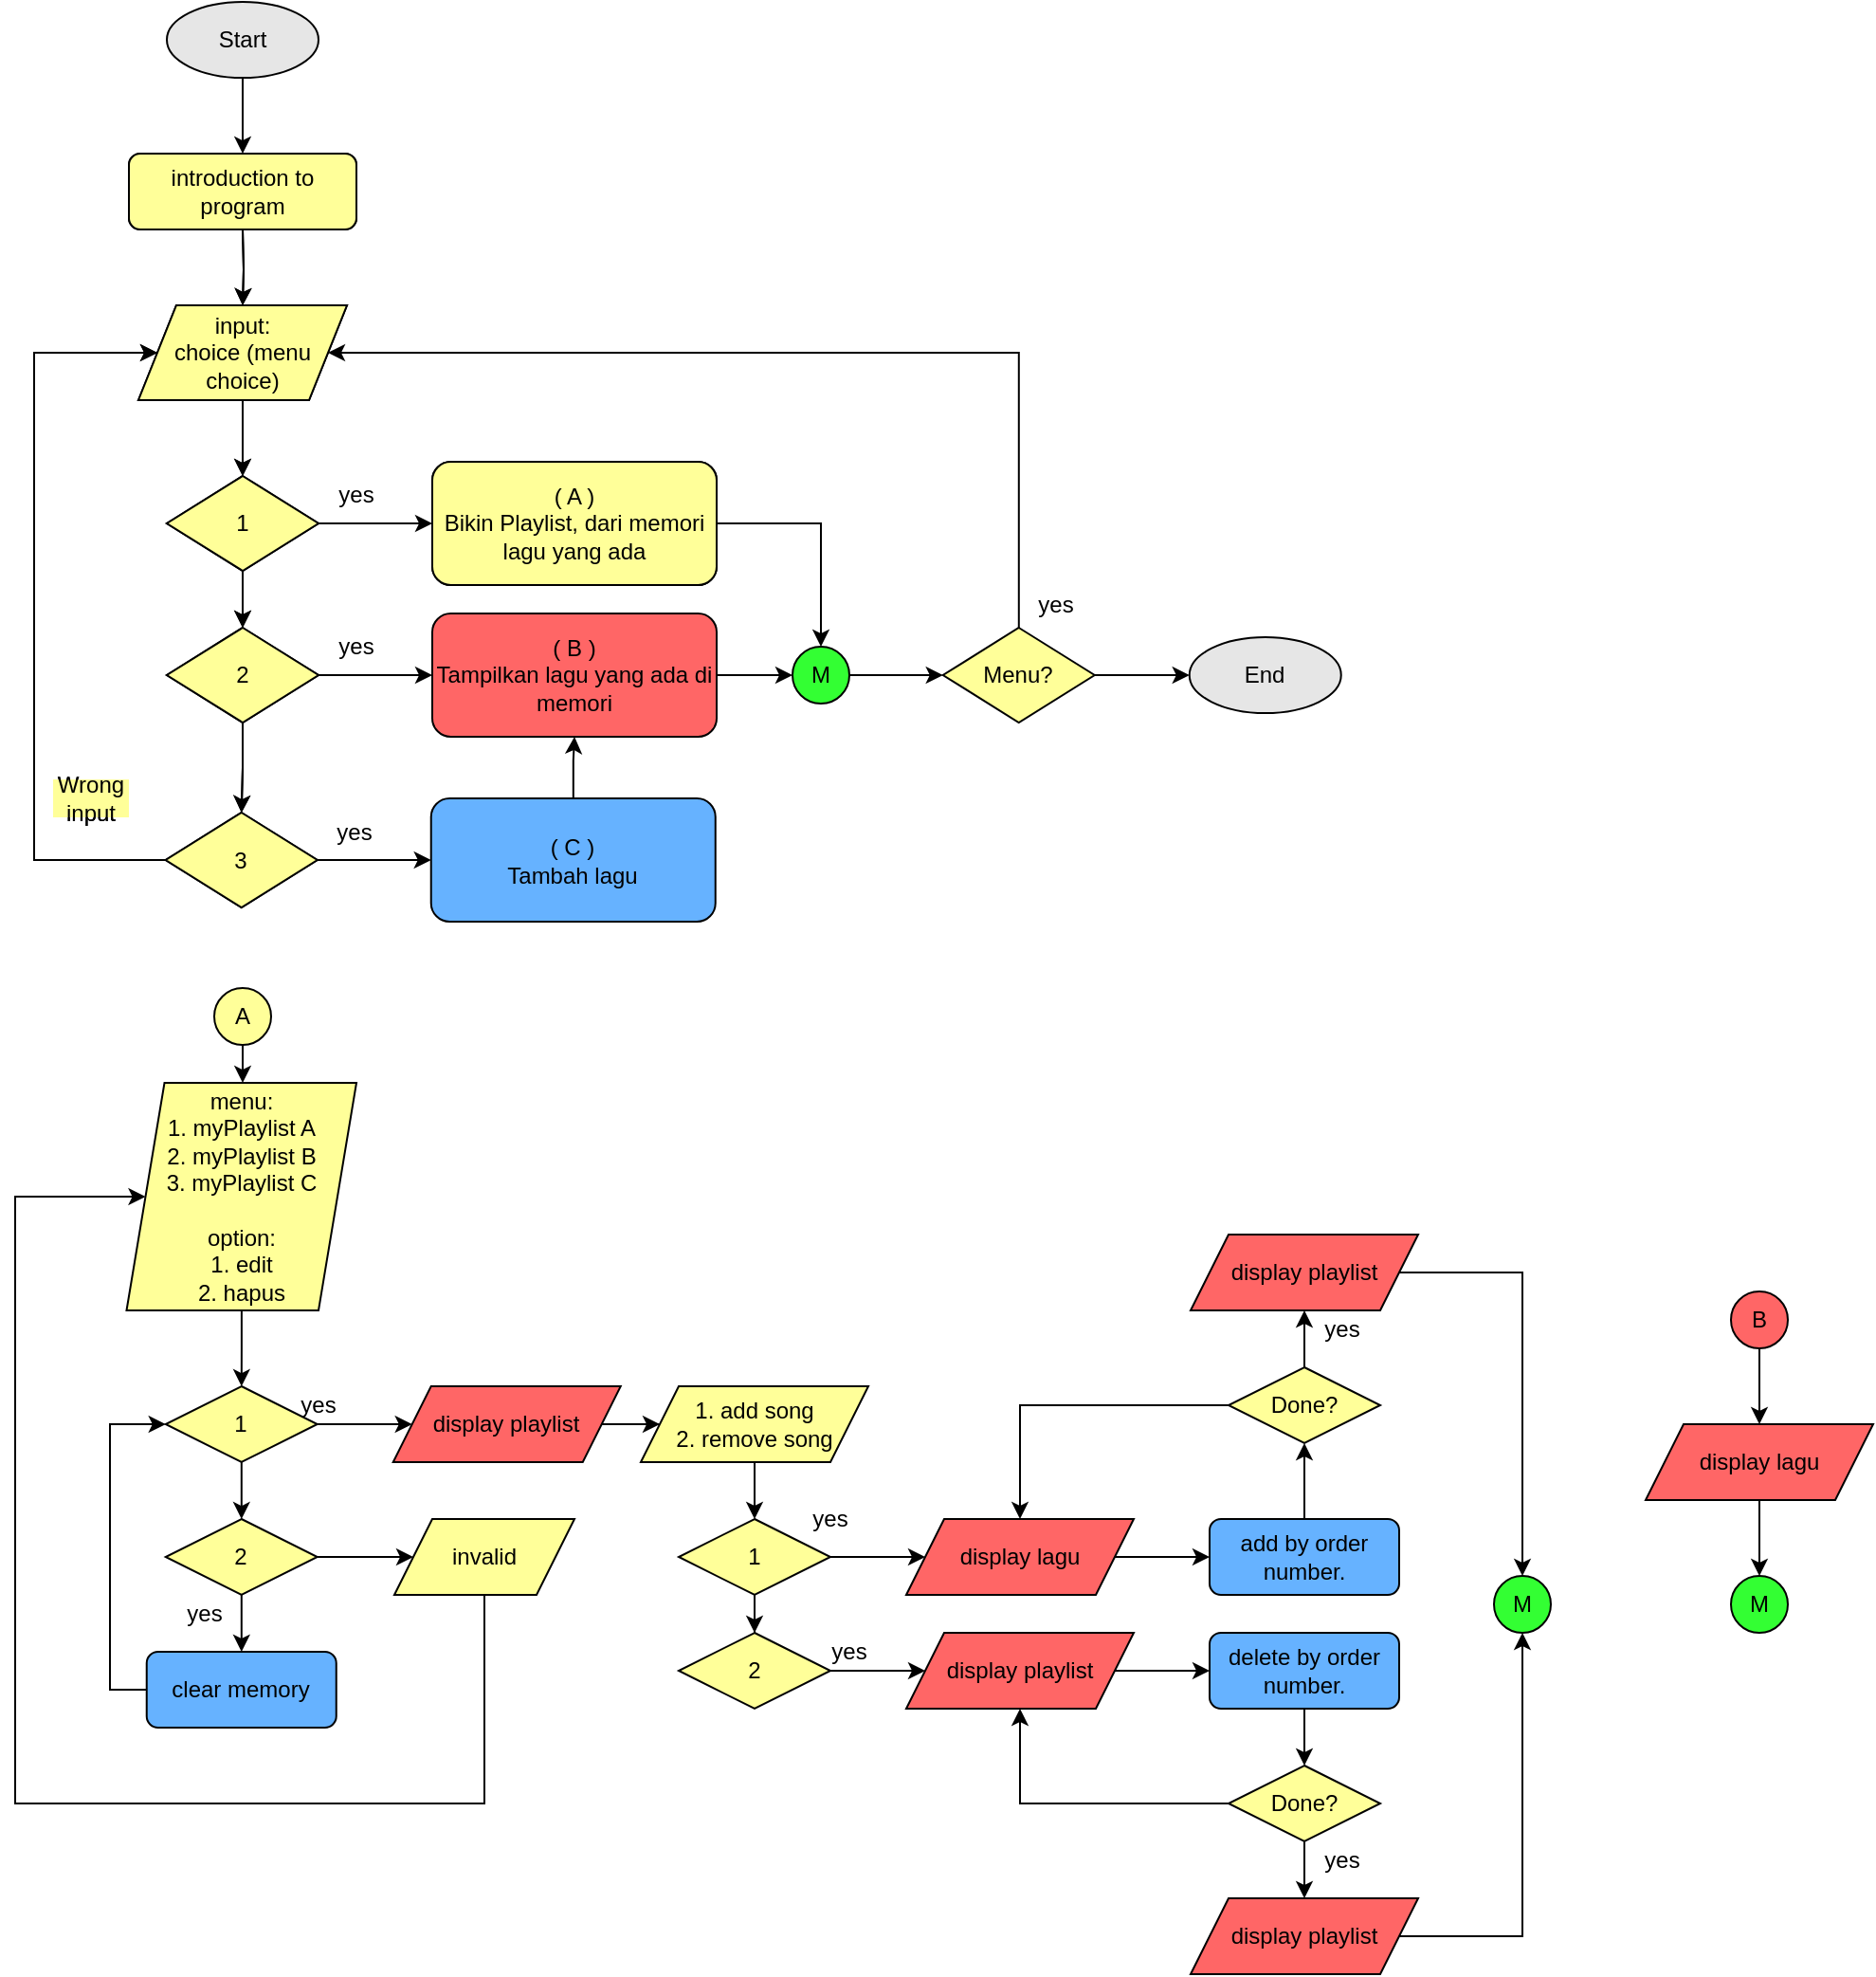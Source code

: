 <mxfile version="14.7.3" type="github">
  <diagram id="aWVC-QR9eLqy2IWsYxHA" name="Page-1">
    <mxGraphModel dx="1955" dy="942" grid="1" gridSize="10" guides="1" tooltips="1" connect="1" arrows="1" fold="1" page="1" pageScale="1" pageWidth="850" pageHeight="1100" math="0" shadow="0">
      <root>
        <mxCell id="0" />
        <mxCell id="1" parent="0" />
        <mxCell id="7IZkJE4yfUbNufuBKW3c-7" value="" style="edgeStyle=orthogonalEdgeStyle;rounded=0;orthogonalLoop=1;jettySize=auto;html=1;" parent="1" source="gzgc5nccffqlDQI2nCD0-1" edge="1">
          <mxGeometry relative="1" as="geometry">
            <mxPoint x="220" y="120" as="targetPoint" />
          </mxGeometry>
        </mxCell>
        <mxCell id="gzgc5nccffqlDQI2nCD0-1" value="Start" style="ellipse;whiteSpace=wrap;html=1;fillColor=#E6E6E6;" parent="1" vertex="1">
          <mxGeometry x="180" y="40" width="80" height="40" as="geometry" />
        </mxCell>
        <mxCell id="gzgc5nccffqlDQI2nCD0-2" value="End" style="ellipse;whiteSpace=wrap;html=1;fillColor=#E6E6E6;" parent="1" vertex="1">
          <mxGeometry x="719.37" y="375" width="80" height="40" as="geometry" />
        </mxCell>
        <mxCell id="7IZkJE4yfUbNufuBKW3c-8" value="" style="edgeStyle=orthogonalEdgeStyle;rounded=0;orthogonalLoop=1;jettySize=auto;html=1;" parent="1" target="7IZkJE4yfUbNufuBKW3c-5" edge="1">
          <mxGeometry relative="1" as="geometry">
            <mxPoint x="220" y="160.0" as="sourcePoint" />
          </mxGeometry>
        </mxCell>
        <mxCell id="7IZkJE4yfUbNufuBKW3c-4" value="introduction to program" style="rounded=1;whiteSpace=wrap;html=1;" parent="1" vertex="1">
          <mxGeometry x="160" y="120" width="120" height="40" as="geometry" />
        </mxCell>
        <mxCell id="7IZkJE4yfUbNufuBKW3c-16" value="" style="edgeStyle=orthogonalEdgeStyle;rounded=0;orthogonalLoop=1;jettySize=auto;html=1;" parent="1" source="7IZkJE4yfUbNufuBKW3c-5" target="7IZkJE4yfUbNufuBKW3c-11" edge="1">
          <mxGeometry relative="1" as="geometry" />
        </mxCell>
        <mxCell id="7IZkJE4yfUbNufuBKW3c-5" value="&lt;div&gt;input:&lt;/div&gt;&lt;div&gt;choice (menu choice)&lt;br&gt;&lt;/div&gt;" style="shape=parallelogram;perimeter=parallelogramPerimeter;whiteSpace=wrap;html=1;fixedSize=1;" parent="1" vertex="1">
          <mxGeometry x="165" y="200" width="110" height="50" as="geometry" />
        </mxCell>
        <mxCell id="7IZkJE4yfUbNufuBKW3c-17" value="" style="edgeStyle=orthogonalEdgeStyle;rounded=0;orthogonalLoop=1;jettySize=auto;html=1;" parent="1" source="7IZkJE4yfUbNufuBKW3c-11" target="7IZkJE4yfUbNufuBKW3c-12" edge="1">
          <mxGeometry relative="1" as="geometry" />
        </mxCell>
        <mxCell id="U4d_zl4pL8MZ5YhkzOWC-3" style="edgeStyle=orthogonalEdgeStyle;rounded=0;orthogonalLoop=1;jettySize=auto;html=1;" edge="1" parent="1" source="7IZkJE4yfUbNufuBKW3c-11" target="U4d_zl4pL8MZ5YhkzOWC-2">
          <mxGeometry relative="1" as="geometry" />
        </mxCell>
        <mxCell id="7IZkJE4yfUbNufuBKW3c-11" value="1" style="rhombus;whiteSpace=wrap;html=1;" parent="1" vertex="1">
          <mxGeometry x="180" y="290" width="80" height="50" as="geometry" />
        </mxCell>
        <mxCell id="U4d_zl4pL8MZ5YhkzOWC-7" style="edgeStyle=orthogonalEdgeStyle;rounded=0;orthogonalLoop=1;jettySize=auto;html=1;entryX=0;entryY=0.5;entryDx=0;entryDy=0;" edge="1" parent="1" source="7IZkJE4yfUbNufuBKW3c-12" target="U4d_zl4pL8MZ5YhkzOWC-6">
          <mxGeometry relative="1" as="geometry" />
        </mxCell>
        <mxCell id="U4d_zl4pL8MZ5YhkzOWC-8" value="" style="edgeStyle=orthogonalEdgeStyle;rounded=0;orthogonalLoop=1;jettySize=auto;html=1;" edge="1" parent="1" source="7IZkJE4yfUbNufuBKW3c-12" target="U4d_zl4pL8MZ5YhkzOWC-5">
          <mxGeometry relative="1" as="geometry" />
        </mxCell>
        <mxCell id="7IZkJE4yfUbNufuBKW3c-12" value="2" style="rhombus;whiteSpace=wrap;html=1;" parent="1" vertex="1">
          <mxGeometry x="180" y="370" width="80" height="50" as="geometry" />
        </mxCell>
        <mxCell id="U4d_zl4pL8MZ5YhkzOWC-13" style="edgeStyle=orthogonalEdgeStyle;rounded=0;orthogonalLoop=1;jettySize=auto;html=1;entryX=1;entryY=0.5;entryDx=0;entryDy=0;" edge="1" parent="1" source="7IZkJE4yfUbNufuBKW3c-13" target="7IZkJE4yfUbNufuBKW3c-5">
          <mxGeometry relative="1" as="geometry">
            <Array as="points">
              <mxPoint x="629" y="225" />
            </Array>
          </mxGeometry>
        </mxCell>
        <mxCell id="U4d_zl4pL8MZ5YhkzOWC-28" style="edgeStyle=orthogonalEdgeStyle;rounded=0;orthogonalLoop=1;jettySize=auto;html=1;" edge="1" parent="1" source="7IZkJE4yfUbNufuBKW3c-13" target="gzgc5nccffqlDQI2nCD0-2">
          <mxGeometry relative="1" as="geometry" />
        </mxCell>
        <mxCell id="7IZkJE4yfUbNufuBKW3c-13" value="Menu?" style="rhombus;whiteSpace=wrap;html=1;fillColor=#FFFF99;" parent="1" vertex="1">
          <mxGeometry x="589.37" y="370" width="80" height="50" as="geometry" />
        </mxCell>
        <mxCell id="U4d_zl4pL8MZ5YhkzOWC-18" style="edgeStyle=orthogonalEdgeStyle;rounded=0;orthogonalLoop=1;jettySize=auto;html=1;entryX=0.5;entryY=0;entryDx=0;entryDy=0;" edge="1" parent="1" source="U4d_zl4pL8MZ5YhkzOWC-2" target="U4d_zl4pL8MZ5YhkzOWC-14">
          <mxGeometry relative="1" as="geometry" />
        </mxCell>
        <mxCell id="U4d_zl4pL8MZ5YhkzOWC-2" value="&lt;div&gt;( A )&lt;br&gt;&lt;/div&gt;&lt;div&gt;Bikin Playlist, dari memori lagu yang ada&lt;/div&gt;" style="rounded=1;whiteSpace=wrap;html=1;fillColor=none;" vertex="1" parent="1">
          <mxGeometry x="320" y="282.5" width="150" height="65" as="geometry" />
        </mxCell>
        <mxCell id="U4d_zl4pL8MZ5YhkzOWC-10" style="edgeStyle=orthogonalEdgeStyle;rounded=0;orthogonalLoop=1;jettySize=auto;html=1;" edge="1" parent="1" source="U4d_zl4pL8MZ5YhkzOWC-5" target="U4d_zl4pL8MZ5YhkzOWC-9">
          <mxGeometry relative="1" as="geometry" />
        </mxCell>
        <mxCell id="U4d_zl4pL8MZ5YhkzOWC-21" style="edgeStyle=orthogonalEdgeStyle;rounded=0;orthogonalLoop=1;jettySize=auto;html=1;entryX=0;entryY=0.5;entryDx=0;entryDy=0;" edge="1" parent="1" source="U4d_zl4pL8MZ5YhkzOWC-5" target="7IZkJE4yfUbNufuBKW3c-5">
          <mxGeometry relative="1" as="geometry">
            <Array as="points">
              <mxPoint x="110" y="492" />
              <mxPoint x="110" y="225" />
            </Array>
          </mxGeometry>
        </mxCell>
        <mxCell id="U4d_zl4pL8MZ5YhkzOWC-5" value="3" style="rhombus;whiteSpace=wrap;html=1;" vertex="1" parent="1">
          <mxGeometry x="179.37" y="467.5" width="80" height="50" as="geometry" />
        </mxCell>
        <mxCell id="U4d_zl4pL8MZ5YhkzOWC-93" value="" style="edgeStyle=orthogonalEdgeStyle;rounded=0;orthogonalLoop=1;jettySize=auto;html=1;" edge="1" parent="1" source="U4d_zl4pL8MZ5YhkzOWC-6" target="U4d_zl4pL8MZ5YhkzOWC-14">
          <mxGeometry relative="1" as="geometry" />
        </mxCell>
        <mxCell id="U4d_zl4pL8MZ5YhkzOWC-6" value="&lt;div&gt;( B )&lt;/div&gt;&lt;div&gt;&lt;div&gt;Tampilkan lagu yang ada di memori&lt;br&gt;&lt;/div&gt;&lt;/div&gt;" style="rounded=1;whiteSpace=wrap;html=1;fillColor=#FF6666;" vertex="1" parent="1">
          <mxGeometry x="320" y="362.5" width="150" height="65" as="geometry" />
        </mxCell>
        <mxCell id="U4d_zl4pL8MZ5YhkzOWC-55" value="" style="edgeStyle=orthogonalEdgeStyle;rounded=0;orthogonalLoop=1;jettySize=auto;html=1;" edge="1" parent="1" source="U4d_zl4pL8MZ5YhkzOWC-9" target="U4d_zl4pL8MZ5YhkzOWC-6">
          <mxGeometry relative="1" as="geometry" />
        </mxCell>
        <mxCell id="U4d_zl4pL8MZ5YhkzOWC-9" value="&lt;div&gt;( C )&lt;br&gt;&lt;/div&gt;&lt;div&gt;Tambah lagu&lt;/div&gt;" style="rounded=1;whiteSpace=wrap;html=1;fillColor=#66B2FF;" vertex="1" parent="1">
          <mxGeometry x="319.37" y="460" width="150" height="65" as="geometry" />
        </mxCell>
        <mxCell id="U4d_zl4pL8MZ5YhkzOWC-95" style="edgeStyle=orthogonalEdgeStyle;rounded=0;orthogonalLoop=1;jettySize=auto;html=1;entryX=0;entryY=0.5;entryDx=0;entryDy=0;" edge="1" parent="1" source="U4d_zl4pL8MZ5YhkzOWC-14" target="7IZkJE4yfUbNufuBKW3c-13">
          <mxGeometry relative="1" as="geometry" />
        </mxCell>
        <mxCell id="U4d_zl4pL8MZ5YhkzOWC-14" value="M" style="ellipse;whiteSpace=wrap;html=1;aspect=fixed;fillColor=#33FF33;" vertex="1" parent="1">
          <mxGeometry x="510" y="380" width="30" height="30" as="geometry" />
        </mxCell>
        <mxCell id="U4d_zl4pL8MZ5YhkzOWC-22" value="Wrong input" style="text;html=1;strokeColor=none;fillColor=none;align=center;verticalAlign=middle;whiteSpace=wrap;rounded=0;" vertex="1" parent="1">
          <mxGeometry x="120" y="450" width="40" height="20" as="geometry" />
        </mxCell>
        <mxCell id="U4d_zl4pL8MZ5YhkzOWC-23" value="yes" style="text;html=1;strokeColor=none;fillColor=none;align=center;verticalAlign=middle;whiteSpace=wrap;rounded=0;" vertex="1" parent="1">
          <mxGeometry x="260" y="290" width="40" height="20" as="geometry" />
        </mxCell>
        <mxCell id="U4d_zl4pL8MZ5YhkzOWC-24" value="yes" style="text;html=1;strokeColor=none;fillColor=none;align=center;verticalAlign=middle;whiteSpace=wrap;rounded=0;" vertex="1" parent="1">
          <mxGeometry x="260" y="370" width="40" height="20" as="geometry" />
        </mxCell>
        <mxCell id="U4d_zl4pL8MZ5YhkzOWC-25" value="yes" style="text;html=1;strokeColor=none;fillColor=none;align=center;verticalAlign=middle;whiteSpace=wrap;rounded=0;" vertex="1" parent="1">
          <mxGeometry x="259.37" y="467.5" width="40" height="20" as="geometry" />
        </mxCell>
        <mxCell id="U4d_zl4pL8MZ5YhkzOWC-26" value="yes" style="text;html=1;strokeColor=none;fillColor=none;align=center;verticalAlign=middle;whiteSpace=wrap;rounded=0;" vertex="1" parent="1">
          <mxGeometry x="629.37" y="347.5" width="40" height="20" as="geometry" />
        </mxCell>
        <mxCell id="U4d_zl4pL8MZ5YhkzOWC-33" value="" style="edgeStyle=orthogonalEdgeStyle;rounded=0;orthogonalLoop=1;jettySize=auto;html=1;" edge="1" parent="1" source="U4d_zl4pL8MZ5YhkzOWC-29" target="U4d_zl4pL8MZ5YhkzOWC-32">
          <mxGeometry relative="1" as="geometry" />
        </mxCell>
        <mxCell id="U4d_zl4pL8MZ5YhkzOWC-29" value="A" style="ellipse;whiteSpace=wrap;html=1;aspect=fixed;fillColor=#FFFF99;" vertex="1" parent="1">
          <mxGeometry x="205" y="560" width="30" height="30" as="geometry" />
        </mxCell>
        <mxCell id="U4d_zl4pL8MZ5YhkzOWC-102" value="" style="edgeStyle=orthogonalEdgeStyle;rounded=0;orthogonalLoop=1;jettySize=auto;html=1;" edge="1" parent="1" source="U4d_zl4pL8MZ5YhkzOWC-30" target="U4d_zl4pL8MZ5YhkzOWC-101">
          <mxGeometry relative="1" as="geometry" />
        </mxCell>
        <mxCell id="U4d_zl4pL8MZ5YhkzOWC-30" value="B" style="ellipse;whiteSpace=wrap;html=1;aspect=fixed;fillColor=#FF6666;" vertex="1" parent="1">
          <mxGeometry x="1005" y="720" width="30" height="30" as="geometry" />
        </mxCell>
        <mxCell id="U4d_zl4pL8MZ5YhkzOWC-36" value="" style="edgeStyle=orthogonalEdgeStyle;rounded=0;orthogonalLoop=1;jettySize=auto;html=1;" edge="1" parent="1" source="U4d_zl4pL8MZ5YhkzOWC-32" target="U4d_zl4pL8MZ5YhkzOWC-34">
          <mxGeometry relative="1" as="geometry" />
        </mxCell>
        <mxCell id="U4d_zl4pL8MZ5YhkzOWC-32" value="&lt;div&gt;menu:&lt;/div&gt;&lt;div&gt;1. myPlaylist A&lt;/div&gt;&lt;div&gt;2. myPlaylist B&lt;br&gt;&lt;div&gt;3. myPlaylist C&lt;/div&gt;&lt;div&gt;&lt;br&gt;&lt;/div&gt;&lt;div&gt;option:&lt;/div&gt;&lt;div&gt;1. edit&lt;/div&gt;&lt;div&gt;2. hapus&lt;br&gt;&lt;/div&gt;&lt;/div&gt;" style="shape=parallelogram;perimeter=parallelogramPerimeter;whiteSpace=wrap;html=1;fixedSize=1;fillColor=#FFFF99;" vertex="1" parent="1">
          <mxGeometry x="158.75" y="610" width="121.25" height="120" as="geometry" />
        </mxCell>
        <mxCell id="U4d_zl4pL8MZ5YhkzOWC-37" value="" style="edgeStyle=orthogonalEdgeStyle;rounded=0;orthogonalLoop=1;jettySize=auto;html=1;" edge="1" parent="1" source="U4d_zl4pL8MZ5YhkzOWC-34" target="U4d_zl4pL8MZ5YhkzOWC-35">
          <mxGeometry relative="1" as="geometry" />
        </mxCell>
        <mxCell id="U4d_zl4pL8MZ5YhkzOWC-59" value="" style="edgeStyle=orthogonalEdgeStyle;rounded=0;orthogonalLoop=1;jettySize=auto;html=1;" edge="1" parent="1" source="U4d_zl4pL8MZ5YhkzOWC-34" target="U4d_zl4pL8MZ5YhkzOWC-57">
          <mxGeometry relative="1" as="geometry" />
        </mxCell>
        <mxCell id="U4d_zl4pL8MZ5YhkzOWC-34" value="1" style="rhombus;whiteSpace=wrap;html=1;fillColor=#FFFF99;" vertex="1" parent="1">
          <mxGeometry x="179.37" y="770" width="80" height="40" as="geometry" />
        </mxCell>
        <mxCell id="U4d_zl4pL8MZ5YhkzOWC-39" value="" style="edgeStyle=orthogonalEdgeStyle;rounded=0;orthogonalLoop=1;jettySize=auto;html=1;" edge="1" parent="1" source="U4d_zl4pL8MZ5YhkzOWC-35" target="U4d_zl4pL8MZ5YhkzOWC-38">
          <mxGeometry relative="1" as="geometry" />
        </mxCell>
        <mxCell id="U4d_zl4pL8MZ5YhkzOWC-49" style="edgeStyle=orthogonalEdgeStyle;rounded=0;orthogonalLoop=1;jettySize=auto;html=1;entryX=0;entryY=0.5;entryDx=0;entryDy=0;" edge="1" parent="1" source="U4d_zl4pL8MZ5YhkzOWC-35" target="U4d_zl4pL8MZ5YhkzOWC-48">
          <mxGeometry relative="1" as="geometry" />
        </mxCell>
        <mxCell id="U4d_zl4pL8MZ5YhkzOWC-35" value="2" style="rhombus;whiteSpace=wrap;html=1;fillColor=#FFFF99;" vertex="1" parent="1">
          <mxGeometry x="179.37" y="840" width="80" height="40" as="geometry" />
        </mxCell>
        <mxCell id="U4d_zl4pL8MZ5YhkzOWC-40" style="edgeStyle=orthogonalEdgeStyle;rounded=0;orthogonalLoop=1;jettySize=auto;html=1;entryX=0;entryY=0.5;entryDx=0;entryDy=0;" edge="1" parent="1" source="U4d_zl4pL8MZ5YhkzOWC-38" target="U4d_zl4pL8MZ5YhkzOWC-34">
          <mxGeometry relative="1" as="geometry">
            <Array as="points">
              <mxPoint x="150" y="930" />
              <mxPoint x="150" y="790" />
            </Array>
          </mxGeometry>
        </mxCell>
        <mxCell id="U4d_zl4pL8MZ5YhkzOWC-38" value="clear memory" style="rounded=1;whiteSpace=wrap;html=1;fillColor=#66B2FF;" vertex="1" parent="1">
          <mxGeometry x="169.37" y="910" width="100" height="40" as="geometry" />
        </mxCell>
        <mxCell id="U4d_zl4pL8MZ5YhkzOWC-42" value="yes" style="text;html=1;strokeColor=none;fillColor=none;align=center;verticalAlign=middle;whiteSpace=wrap;rounded=0;" vertex="1" parent="1">
          <mxGeometry x="180" y="880" width="40" height="20" as="geometry" />
        </mxCell>
        <mxCell id="U4d_zl4pL8MZ5YhkzOWC-44" value="yes" style="text;html=1;strokeColor=none;fillColor=none;align=center;verticalAlign=middle;whiteSpace=wrap;rounded=0;" vertex="1" parent="1">
          <mxGeometry x="240" y="770" width="40" height="20" as="geometry" />
        </mxCell>
        <mxCell id="U4d_zl4pL8MZ5YhkzOWC-50" style="edgeStyle=orthogonalEdgeStyle;rounded=0;orthogonalLoop=1;jettySize=auto;html=1;entryX=0;entryY=0.5;entryDx=0;entryDy=0;" edge="1" parent="1" source="U4d_zl4pL8MZ5YhkzOWC-48" target="U4d_zl4pL8MZ5YhkzOWC-32">
          <mxGeometry relative="1" as="geometry">
            <Array as="points">
              <mxPoint x="348" y="990" />
              <mxPoint x="100" y="990" />
              <mxPoint x="100" y="670" />
            </Array>
          </mxGeometry>
        </mxCell>
        <mxCell id="U4d_zl4pL8MZ5YhkzOWC-48" value="invalid" style="shape=parallelogram;perimeter=parallelogramPerimeter;whiteSpace=wrap;html=1;fixedSize=1;fillColor=#FFFF99;" vertex="1" parent="1">
          <mxGeometry x="300" y="840" width="95" height="40" as="geometry" />
        </mxCell>
        <mxCell id="U4d_zl4pL8MZ5YhkzOWC-61" value="" style="edgeStyle=orthogonalEdgeStyle;rounded=0;orthogonalLoop=1;jettySize=auto;html=1;" edge="1" parent="1" source="U4d_zl4pL8MZ5YhkzOWC-57" target="U4d_zl4pL8MZ5YhkzOWC-60">
          <mxGeometry relative="1" as="geometry" />
        </mxCell>
        <mxCell id="U4d_zl4pL8MZ5YhkzOWC-57" value="display playlist" style="shape=parallelogram;perimeter=parallelogramPerimeter;whiteSpace=wrap;html=1;fixedSize=1;fillColor=#FF6666;" vertex="1" parent="1">
          <mxGeometry x="299.37" y="770" width="120" height="40" as="geometry" />
        </mxCell>
        <mxCell id="U4d_zl4pL8MZ5YhkzOWC-66" style="edgeStyle=orthogonalEdgeStyle;rounded=0;orthogonalLoop=1;jettySize=auto;html=1;entryX=0.5;entryY=0;entryDx=0;entryDy=0;" edge="1" parent="1" source="U4d_zl4pL8MZ5YhkzOWC-60" target="U4d_zl4pL8MZ5YhkzOWC-62">
          <mxGeometry relative="1" as="geometry" />
        </mxCell>
        <mxCell id="U4d_zl4pL8MZ5YhkzOWC-60" value="&lt;div&gt;1. add song&lt;/div&gt;&lt;div&gt;2. remove song&lt;br&gt;&lt;/div&gt;" style="shape=parallelogram;perimeter=parallelogramPerimeter;whiteSpace=wrap;html=1;fixedSize=1;fillColor=#FFFF99;" vertex="1" parent="1">
          <mxGeometry x="430" y="770" width="120" height="40" as="geometry" />
        </mxCell>
        <mxCell id="U4d_zl4pL8MZ5YhkzOWC-67" style="edgeStyle=orthogonalEdgeStyle;rounded=0;orthogonalLoop=1;jettySize=auto;html=1;entryX=0.5;entryY=0;entryDx=0;entryDy=0;" edge="1" parent="1" source="U4d_zl4pL8MZ5YhkzOWC-62" target="U4d_zl4pL8MZ5YhkzOWC-63">
          <mxGeometry relative="1" as="geometry" />
        </mxCell>
        <mxCell id="U4d_zl4pL8MZ5YhkzOWC-76" value="" style="edgeStyle=orthogonalEdgeStyle;rounded=0;orthogonalLoop=1;jettySize=auto;html=1;" edge="1" parent="1" source="U4d_zl4pL8MZ5YhkzOWC-62" target="U4d_zl4pL8MZ5YhkzOWC-75">
          <mxGeometry relative="1" as="geometry" />
        </mxCell>
        <mxCell id="U4d_zl4pL8MZ5YhkzOWC-62" value="1" style="rhombus;whiteSpace=wrap;html=1;fillColor=#FFFF99;" vertex="1" parent="1">
          <mxGeometry x="450" y="840" width="80" height="40" as="geometry" />
        </mxCell>
        <mxCell id="U4d_zl4pL8MZ5YhkzOWC-73" style="edgeStyle=orthogonalEdgeStyle;rounded=0;orthogonalLoop=1;jettySize=auto;html=1;" edge="1" parent="1" source="U4d_zl4pL8MZ5YhkzOWC-63" target="U4d_zl4pL8MZ5YhkzOWC-72">
          <mxGeometry relative="1" as="geometry" />
        </mxCell>
        <mxCell id="U4d_zl4pL8MZ5YhkzOWC-63" value="2" style="rhombus;whiteSpace=wrap;html=1;fillColor=#FFFF99;" vertex="1" parent="1">
          <mxGeometry x="450" y="900" width="80" height="40" as="geometry" />
        </mxCell>
        <mxCell id="U4d_zl4pL8MZ5YhkzOWC-69" value="yes" style="text;html=1;strokeColor=none;fillColor=none;align=center;verticalAlign=middle;whiteSpace=wrap;rounded=0;" vertex="1" parent="1">
          <mxGeometry x="510" y="830" width="40" height="20" as="geometry" />
        </mxCell>
        <mxCell id="U4d_zl4pL8MZ5YhkzOWC-70" value="yes" style="text;html=1;strokeColor=none;fillColor=none;align=center;verticalAlign=middle;whiteSpace=wrap;rounded=0;" vertex="1" parent="1">
          <mxGeometry x="520" y="900" width="40" height="20" as="geometry" />
        </mxCell>
        <mxCell id="U4d_zl4pL8MZ5YhkzOWC-88" value="" style="edgeStyle=orthogonalEdgeStyle;rounded=0;orthogonalLoop=1;jettySize=auto;html=1;" edge="1" parent="1" source="U4d_zl4pL8MZ5YhkzOWC-71" target="U4d_zl4pL8MZ5YhkzOWC-87">
          <mxGeometry relative="1" as="geometry" />
        </mxCell>
        <mxCell id="U4d_zl4pL8MZ5YhkzOWC-71" value="delete by order number." style="rounded=1;whiteSpace=wrap;html=1;fillColor=#66B2FF;" vertex="1" parent="1">
          <mxGeometry x="730" y="900" width="100" height="40" as="geometry" />
        </mxCell>
        <mxCell id="U4d_zl4pL8MZ5YhkzOWC-74" value="" style="edgeStyle=orthogonalEdgeStyle;rounded=0;orthogonalLoop=1;jettySize=auto;html=1;" edge="1" parent="1" source="U4d_zl4pL8MZ5YhkzOWC-72" target="U4d_zl4pL8MZ5YhkzOWC-71">
          <mxGeometry relative="1" as="geometry" />
        </mxCell>
        <mxCell id="U4d_zl4pL8MZ5YhkzOWC-72" value="display playlist" style="shape=parallelogram;perimeter=parallelogramPerimeter;whiteSpace=wrap;html=1;fixedSize=1;fillColor=#FF6666;" vertex="1" parent="1">
          <mxGeometry x="570" y="900" width="120" height="40" as="geometry" />
        </mxCell>
        <mxCell id="U4d_zl4pL8MZ5YhkzOWC-78" value="" style="edgeStyle=orthogonalEdgeStyle;rounded=0;orthogonalLoop=1;jettySize=auto;html=1;" edge="1" parent="1" source="U4d_zl4pL8MZ5YhkzOWC-75" target="U4d_zl4pL8MZ5YhkzOWC-77">
          <mxGeometry relative="1" as="geometry" />
        </mxCell>
        <mxCell id="U4d_zl4pL8MZ5YhkzOWC-75" value="display lagu" style="shape=parallelogram;perimeter=parallelogramPerimeter;whiteSpace=wrap;html=1;fixedSize=1;fillColor=#FF6666;" vertex="1" parent="1">
          <mxGeometry x="570" y="840" width="120" height="40" as="geometry" />
        </mxCell>
        <mxCell id="U4d_zl4pL8MZ5YhkzOWC-81" value="" style="edgeStyle=orthogonalEdgeStyle;rounded=0;orthogonalLoop=1;jettySize=auto;html=1;" edge="1" parent="1" source="U4d_zl4pL8MZ5YhkzOWC-77" target="U4d_zl4pL8MZ5YhkzOWC-80">
          <mxGeometry relative="1" as="geometry" />
        </mxCell>
        <mxCell id="U4d_zl4pL8MZ5YhkzOWC-77" value="add by order number." style="rounded=1;whiteSpace=wrap;html=1;fillColor=#66B2FF;" vertex="1" parent="1">
          <mxGeometry x="730" y="840" width="100" height="40" as="geometry" />
        </mxCell>
        <mxCell id="U4d_zl4pL8MZ5YhkzOWC-82" style="edgeStyle=orthogonalEdgeStyle;rounded=0;orthogonalLoop=1;jettySize=auto;html=1;" edge="1" parent="1" source="U4d_zl4pL8MZ5YhkzOWC-80" target="U4d_zl4pL8MZ5YhkzOWC-75">
          <mxGeometry relative="1" as="geometry" />
        </mxCell>
        <mxCell id="U4d_zl4pL8MZ5YhkzOWC-85" value="" style="edgeStyle=orthogonalEdgeStyle;rounded=0;orthogonalLoop=1;jettySize=auto;html=1;" edge="1" parent="1" source="U4d_zl4pL8MZ5YhkzOWC-80" target="U4d_zl4pL8MZ5YhkzOWC-84">
          <mxGeometry relative="1" as="geometry" />
        </mxCell>
        <mxCell id="U4d_zl4pL8MZ5YhkzOWC-80" value="Done?" style="rhombus;whiteSpace=wrap;html=1;fillColor=#FFFF99;" vertex="1" parent="1">
          <mxGeometry x="740" y="760" width="80" height="40" as="geometry" />
        </mxCell>
        <mxCell id="U4d_zl4pL8MZ5YhkzOWC-97" style="edgeStyle=orthogonalEdgeStyle;rounded=0;orthogonalLoop=1;jettySize=auto;html=1;" edge="1" parent="1" source="U4d_zl4pL8MZ5YhkzOWC-84" target="U4d_zl4pL8MZ5YhkzOWC-96">
          <mxGeometry relative="1" as="geometry" />
        </mxCell>
        <mxCell id="U4d_zl4pL8MZ5YhkzOWC-84" value="display playlist" style="shape=parallelogram;perimeter=parallelogramPerimeter;whiteSpace=wrap;html=1;fixedSize=1;fillColor=#FF6666;" vertex="1" parent="1">
          <mxGeometry x="720" y="690" width="120" height="40" as="geometry" />
        </mxCell>
        <mxCell id="U4d_zl4pL8MZ5YhkzOWC-86" value="yes" style="text;html=1;strokeColor=none;fillColor=none;align=center;verticalAlign=middle;whiteSpace=wrap;rounded=0;" vertex="1" parent="1">
          <mxGeometry x="780" y="730" width="40" height="20" as="geometry" />
        </mxCell>
        <mxCell id="U4d_zl4pL8MZ5YhkzOWC-90" value="" style="edgeStyle=orthogonalEdgeStyle;rounded=0;orthogonalLoop=1;jettySize=auto;html=1;" edge="1" parent="1" source="U4d_zl4pL8MZ5YhkzOWC-87" target="U4d_zl4pL8MZ5YhkzOWC-89">
          <mxGeometry relative="1" as="geometry" />
        </mxCell>
        <mxCell id="U4d_zl4pL8MZ5YhkzOWC-91" style="edgeStyle=orthogonalEdgeStyle;rounded=0;orthogonalLoop=1;jettySize=auto;html=1;" edge="1" parent="1" source="U4d_zl4pL8MZ5YhkzOWC-87" target="U4d_zl4pL8MZ5YhkzOWC-72">
          <mxGeometry relative="1" as="geometry" />
        </mxCell>
        <mxCell id="U4d_zl4pL8MZ5YhkzOWC-87" value="Done?" style="rhombus;whiteSpace=wrap;html=1;fillColor=#FFFF99;" vertex="1" parent="1">
          <mxGeometry x="740" y="970" width="80" height="40" as="geometry" />
        </mxCell>
        <mxCell id="U4d_zl4pL8MZ5YhkzOWC-98" style="edgeStyle=orthogonalEdgeStyle;rounded=0;orthogonalLoop=1;jettySize=auto;html=1;" edge="1" parent="1" source="U4d_zl4pL8MZ5YhkzOWC-89" target="U4d_zl4pL8MZ5YhkzOWC-96">
          <mxGeometry relative="1" as="geometry" />
        </mxCell>
        <mxCell id="U4d_zl4pL8MZ5YhkzOWC-89" value="display playlist" style="shape=parallelogram;perimeter=parallelogramPerimeter;whiteSpace=wrap;html=1;fixedSize=1;fillColor=#FF6666;" vertex="1" parent="1">
          <mxGeometry x="720" y="1040" width="120" height="40" as="geometry" />
        </mxCell>
        <mxCell id="U4d_zl4pL8MZ5YhkzOWC-92" value="yes" style="text;html=1;strokeColor=none;fillColor=none;align=center;verticalAlign=middle;whiteSpace=wrap;rounded=0;" vertex="1" parent="1">
          <mxGeometry x="780" y="1010" width="40" height="20" as="geometry" />
        </mxCell>
        <mxCell id="U4d_zl4pL8MZ5YhkzOWC-96" value="M" style="ellipse;whiteSpace=wrap;html=1;aspect=fixed;fillColor=#33FF33;" vertex="1" parent="1">
          <mxGeometry x="880" y="870" width="30" height="30" as="geometry" />
        </mxCell>
        <mxCell id="U4d_zl4pL8MZ5YhkzOWC-99" value="M" style="ellipse;whiteSpace=wrap;html=1;aspect=fixed;fillColor=#33FF33;" vertex="1" parent="1">
          <mxGeometry x="1005" y="870" width="30" height="30" as="geometry" />
        </mxCell>
        <mxCell id="U4d_zl4pL8MZ5YhkzOWC-103" value="" style="edgeStyle=orthogonalEdgeStyle;rounded=0;orthogonalLoop=1;jettySize=auto;html=1;" edge="1" parent="1" source="U4d_zl4pL8MZ5YhkzOWC-101" target="U4d_zl4pL8MZ5YhkzOWC-99">
          <mxGeometry relative="1" as="geometry" />
        </mxCell>
        <mxCell id="U4d_zl4pL8MZ5YhkzOWC-101" value="display lagu" style="shape=parallelogram;perimeter=parallelogramPerimeter;whiteSpace=wrap;html=1;fixedSize=1;fillColor=#FF6666;" vertex="1" parent="1">
          <mxGeometry x="960" y="790" width="120" height="40" as="geometry" />
        </mxCell>
        <mxCell id="U4d_zl4pL8MZ5YhkzOWC-104" value="" style="edgeStyle=orthogonalEdgeStyle;rounded=0;orthogonalLoop=1;jettySize=auto;html=1;fillColor=#FFFF99;" edge="1" target="U4d_zl4pL8MZ5YhkzOWC-107" parent="1">
          <mxGeometry relative="1" as="geometry">
            <mxPoint x="220" y="160.0" as="sourcePoint" />
          </mxGeometry>
        </mxCell>
        <mxCell id="U4d_zl4pL8MZ5YhkzOWC-105" value="introduction to program" style="rounded=1;whiteSpace=wrap;html=1;fillColor=#FFFF99;" vertex="1" parent="1">
          <mxGeometry x="160" y="120" width="120" height="40" as="geometry" />
        </mxCell>
        <mxCell id="U4d_zl4pL8MZ5YhkzOWC-106" value="" style="edgeStyle=orthogonalEdgeStyle;rounded=0;orthogonalLoop=1;jettySize=auto;html=1;fillColor=#FFFF99;" edge="1" source="U4d_zl4pL8MZ5YhkzOWC-107" target="U4d_zl4pL8MZ5YhkzOWC-109" parent="1">
          <mxGeometry relative="1" as="geometry" />
        </mxCell>
        <mxCell id="U4d_zl4pL8MZ5YhkzOWC-107" value="&lt;div&gt;input:&lt;/div&gt;&lt;div&gt;choice (menu choice)&lt;br&gt;&lt;/div&gt;" style="shape=parallelogram;perimeter=parallelogramPerimeter;whiteSpace=wrap;html=1;fixedSize=1;fillColor=#FFFF99;" vertex="1" parent="1">
          <mxGeometry x="165" y="200" width="110" height="50" as="geometry" />
        </mxCell>
        <mxCell id="U4d_zl4pL8MZ5YhkzOWC-108" value="" style="edgeStyle=orthogonalEdgeStyle;rounded=0;orthogonalLoop=1;jettySize=auto;html=1;fillColor=#FFFF99;" edge="1" source="U4d_zl4pL8MZ5YhkzOWC-109" target="U4d_zl4pL8MZ5YhkzOWC-111" parent="1">
          <mxGeometry relative="1" as="geometry" />
        </mxCell>
        <mxCell id="U4d_zl4pL8MZ5YhkzOWC-109" value="1" style="rhombus;whiteSpace=wrap;html=1;fillColor=#FFFF99;" vertex="1" parent="1">
          <mxGeometry x="180" y="290" width="80" height="50" as="geometry" />
        </mxCell>
        <mxCell id="U4d_zl4pL8MZ5YhkzOWC-110" value="" style="edgeStyle=orthogonalEdgeStyle;rounded=0;orthogonalLoop=1;jettySize=auto;html=1;fillColor=#FFFF99;" edge="1" source="U4d_zl4pL8MZ5YhkzOWC-111" target="U4d_zl4pL8MZ5YhkzOWC-113" parent="1">
          <mxGeometry relative="1" as="geometry" />
        </mxCell>
        <mxCell id="U4d_zl4pL8MZ5YhkzOWC-111" value="2" style="rhombus;whiteSpace=wrap;html=1;fillColor=#FFFF99;" vertex="1" parent="1">
          <mxGeometry x="180" y="370" width="80" height="50" as="geometry" />
        </mxCell>
        <mxCell id="U4d_zl4pL8MZ5YhkzOWC-112" style="edgeStyle=orthogonalEdgeStyle;rounded=0;orthogonalLoop=1;jettySize=auto;html=1;entryX=0;entryY=0.5;entryDx=0;entryDy=0;fillColor=#FFFF99;" edge="1" source="U4d_zl4pL8MZ5YhkzOWC-113" target="U4d_zl4pL8MZ5YhkzOWC-107" parent="1">
          <mxGeometry relative="1" as="geometry">
            <Array as="points">
              <mxPoint x="110" y="492" />
              <mxPoint x="110" y="225" />
            </Array>
          </mxGeometry>
        </mxCell>
        <mxCell id="U4d_zl4pL8MZ5YhkzOWC-113" value="3" style="rhombus;whiteSpace=wrap;html=1;fillColor=#FFFF99;" vertex="1" parent="1">
          <mxGeometry x="179.37" y="467.5" width="80" height="50" as="geometry" />
        </mxCell>
        <mxCell id="U4d_zl4pL8MZ5YhkzOWC-114" value="Wrong input" style="text;html=1;strokeColor=none;fillColor=#FFFF99;align=center;verticalAlign=middle;whiteSpace=wrap;rounded=0;" vertex="1" parent="1">
          <mxGeometry x="120" y="450" width="40" height="20" as="geometry" />
        </mxCell>
        <mxCell id="U4d_zl4pL8MZ5YhkzOWC-115" value="&lt;div&gt;( A )&lt;br&gt;&lt;/div&gt;&lt;div&gt;Bikin Playlist, dari memori lagu yang ada&lt;/div&gt;" style="rounded=1;whiteSpace=wrap;html=1;fillColor=#FFFF99;" vertex="1" parent="1">
          <mxGeometry x="320" y="282.5" width="150" height="65" as="geometry" />
        </mxCell>
      </root>
    </mxGraphModel>
  </diagram>
</mxfile>
